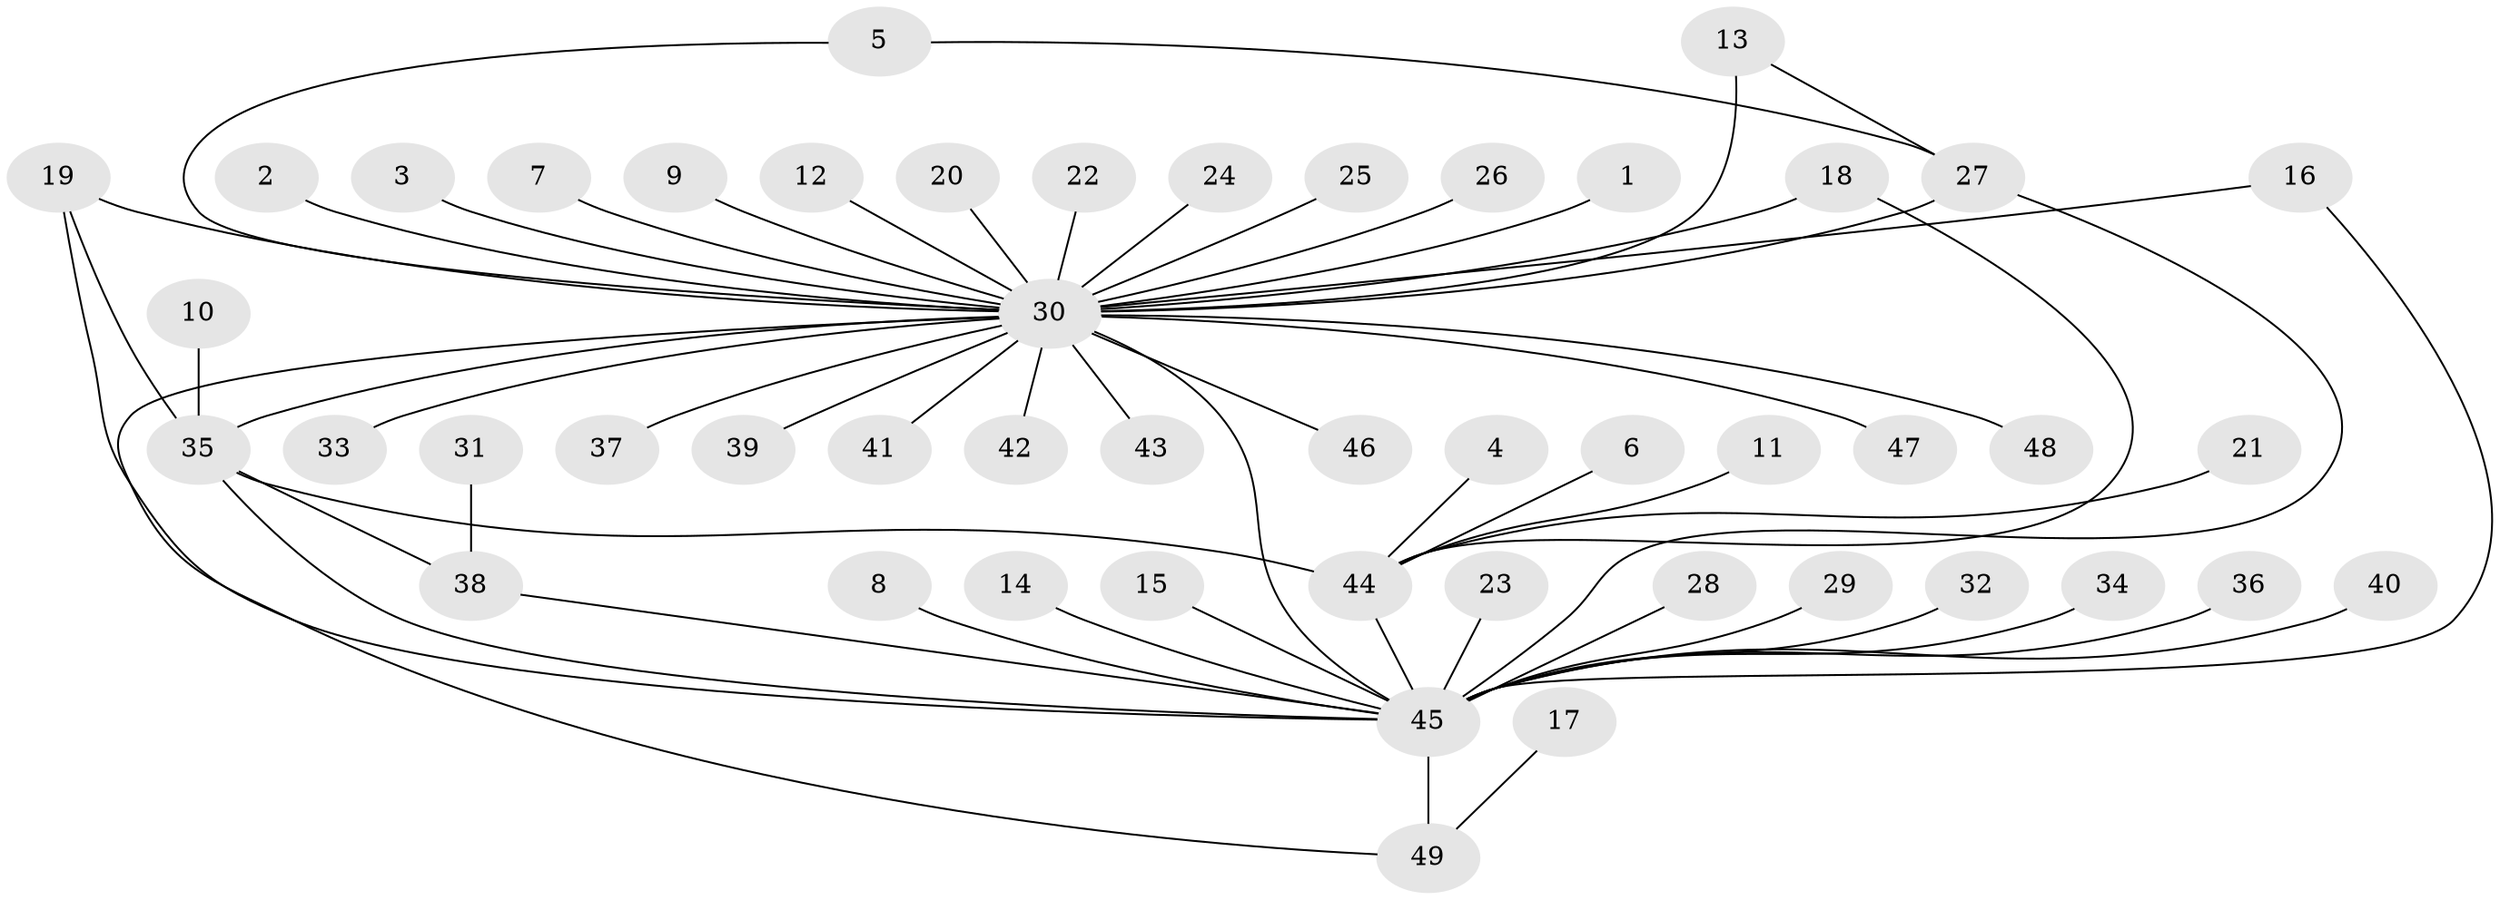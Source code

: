 // original degree distribution, {5: 0.04081632653061224, 22: 0.01020408163265306, 29: 0.01020408163265306, 2: 0.23469387755102042, 10: 0.01020408163265306, 1: 0.5510204081632653, 4: 0.05102040816326531, 6: 0.030612244897959183, 3: 0.05102040816326531, 8: 0.01020408163265306}
// Generated by graph-tools (version 1.1) at 2025/49/03/09/25 03:49:48]
// undirected, 49 vertices, 59 edges
graph export_dot {
graph [start="1"]
  node [color=gray90,style=filled];
  1;
  2;
  3;
  4;
  5;
  6;
  7;
  8;
  9;
  10;
  11;
  12;
  13;
  14;
  15;
  16;
  17;
  18;
  19;
  20;
  21;
  22;
  23;
  24;
  25;
  26;
  27;
  28;
  29;
  30;
  31;
  32;
  33;
  34;
  35;
  36;
  37;
  38;
  39;
  40;
  41;
  42;
  43;
  44;
  45;
  46;
  47;
  48;
  49;
  1 -- 30 [weight=1.0];
  2 -- 30 [weight=1.0];
  3 -- 30 [weight=1.0];
  4 -- 44 [weight=1.0];
  5 -- 27 [weight=1.0];
  5 -- 30 [weight=1.0];
  6 -- 44 [weight=1.0];
  7 -- 30 [weight=1.0];
  8 -- 45 [weight=1.0];
  9 -- 30 [weight=1.0];
  10 -- 35 [weight=1.0];
  11 -- 44 [weight=1.0];
  12 -- 30 [weight=1.0];
  13 -- 27 [weight=1.0];
  13 -- 30 [weight=2.0];
  14 -- 45 [weight=1.0];
  15 -- 45 [weight=1.0];
  16 -- 30 [weight=1.0];
  16 -- 45 [weight=1.0];
  17 -- 49 [weight=1.0];
  18 -- 30 [weight=1.0];
  18 -- 44 [weight=1.0];
  19 -- 30 [weight=2.0];
  19 -- 35 [weight=1.0];
  19 -- 45 [weight=1.0];
  20 -- 30 [weight=1.0];
  21 -- 44 [weight=1.0];
  22 -- 30 [weight=1.0];
  23 -- 45 [weight=2.0];
  24 -- 30 [weight=1.0];
  25 -- 30 [weight=1.0];
  26 -- 30 [weight=1.0];
  27 -- 30 [weight=3.0];
  27 -- 45 [weight=1.0];
  28 -- 45 [weight=1.0];
  29 -- 45 [weight=1.0];
  30 -- 33 [weight=1.0];
  30 -- 35 [weight=2.0];
  30 -- 37 [weight=1.0];
  30 -- 39 [weight=1.0];
  30 -- 41 [weight=1.0];
  30 -- 42 [weight=1.0];
  30 -- 43 [weight=1.0];
  30 -- 45 [weight=1.0];
  30 -- 46 [weight=1.0];
  30 -- 47 [weight=1.0];
  30 -- 48 [weight=1.0];
  30 -- 49 [weight=1.0];
  31 -- 38 [weight=1.0];
  32 -- 45 [weight=1.0];
  34 -- 45 [weight=1.0];
  35 -- 38 [weight=1.0];
  35 -- 44 [weight=2.0];
  35 -- 45 [weight=2.0];
  36 -- 45 [weight=1.0];
  38 -- 45 [weight=1.0];
  40 -- 45 [weight=1.0];
  44 -- 45 [weight=1.0];
  45 -- 49 [weight=2.0];
}
